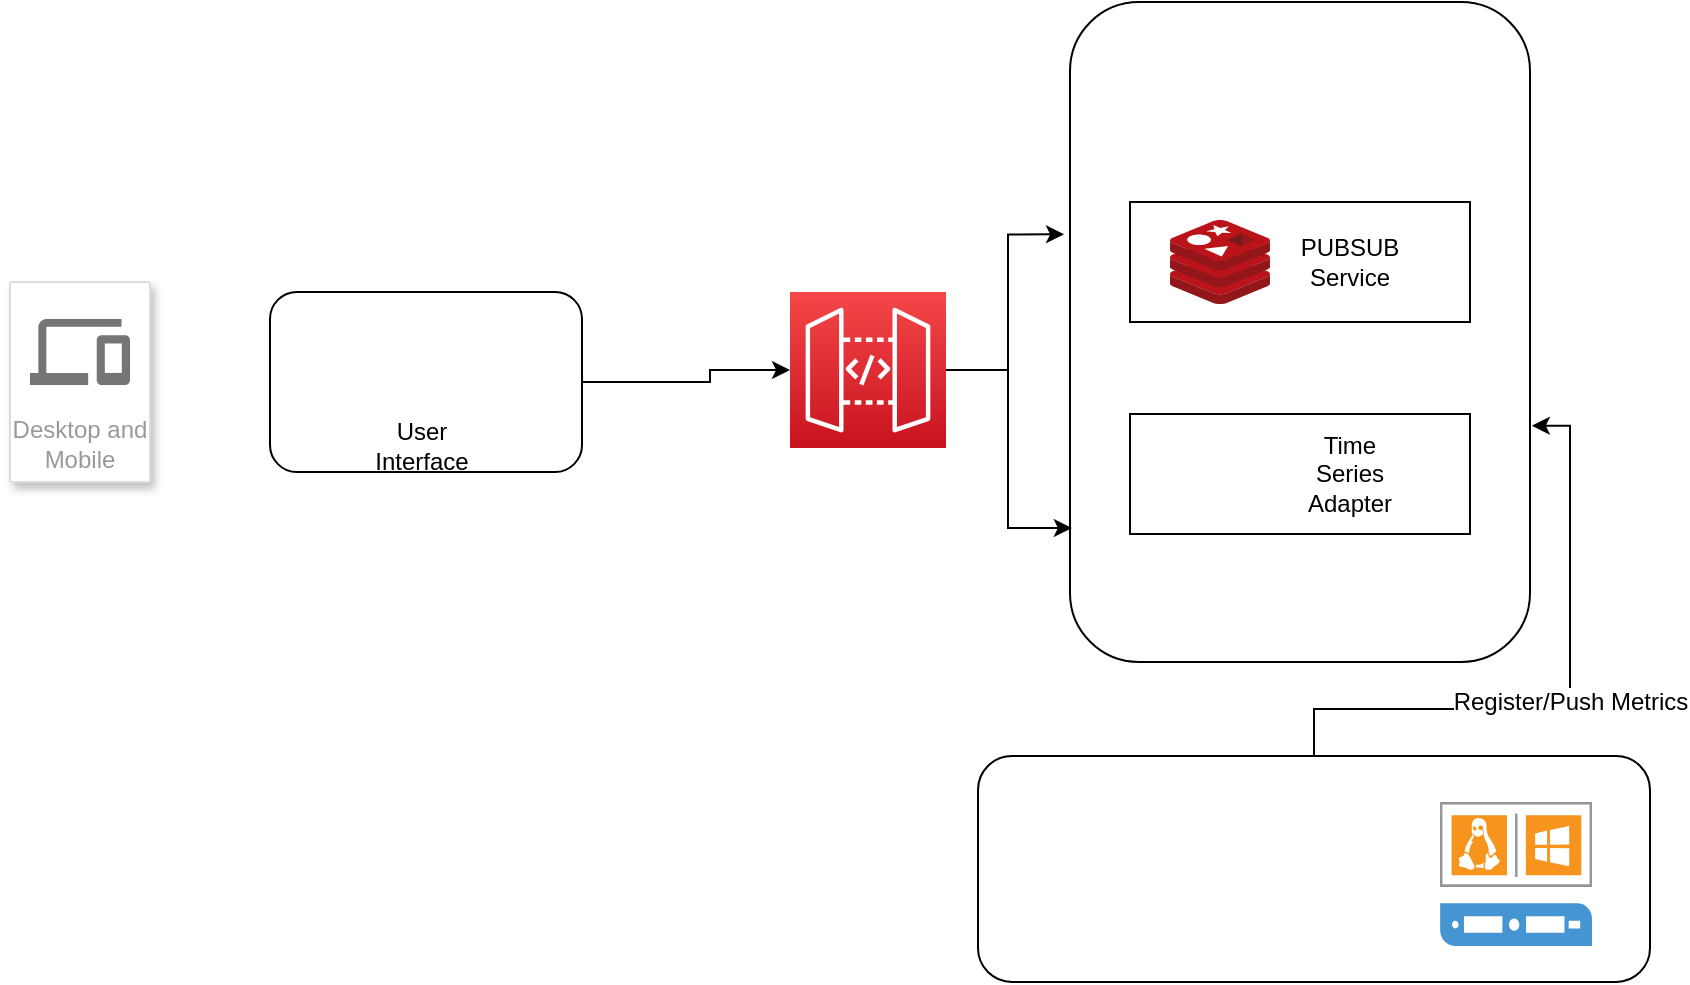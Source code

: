 <mxfile version="12.2.6" type="device" pages="1"><diagram id="Ht1M8jgEwFfnCIfOTk4-" name="Page-1"><mxGraphModel dx="932" dy="479" grid="1" gridSize="10" guides="1" tooltips="1" connect="1" arrows="1" fold="1" page="1" pageScale="1" pageWidth="1169" pageHeight="827" math="0" shadow="0"><root><mxCell id="0"/><mxCell id="1" parent="0"/><mxCell id="8xzhJSRMJq3YxCfF6iTU-29" style="edgeStyle=orthogonalEdgeStyle;rounded=0;orthogonalLoop=1;jettySize=auto;html=1;entryX=1.004;entryY=0.642;entryDx=0;entryDy=0;entryPerimeter=0;" edge="1" parent="1" source="8xzhJSRMJq3YxCfF6iTU-28" target="8xzhJSRMJq3YxCfF6iTU-27"><mxGeometry relative="1" as="geometry"/></mxCell><mxCell id="8xzhJSRMJq3YxCfF6iTU-30" value="Register/Push Metrics" style="text;html=1;resizable=0;points=[];align=center;verticalAlign=middle;labelBackgroundColor=#ffffff;" vertex="1" connectable="0" parent="8xzhJSRMJq3YxCfF6iTU-29"><mxGeometry x="0.16" y="-1" relative="1" as="geometry"><mxPoint x="-1" y="26" as="offset"/></mxGeometry></mxCell><mxCell id="8xzhJSRMJq3YxCfF6iTU-28" value="" style="rounded=1;whiteSpace=wrap;html=1;" vertex="1" parent="1"><mxGeometry x="594" y="447" width="336" height="113" as="geometry"/></mxCell><mxCell id="8xzhJSRMJq3YxCfF6iTU-27" value="" style="rounded=1;whiteSpace=wrap;html=1;" vertex="1" parent="1"><mxGeometry x="640" y="70" width="230" height="330" as="geometry"/></mxCell><mxCell id="8xzhJSRMJq3YxCfF6iTU-9" value="" style="text;html=1;strokeColor=#000000;fillColor=#ffffff;align=center;verticalAlign=middle;whiteSpace=wrap;rounded=0;fontFamily=Helvetica;fontSize=12;fontColor=#000000;" vertex="1" parent="1"><mxGeometry x="670" y="170" width="170" height="60" as="geometry"/></mxCell><mxCell id="8xzhJSRMJq3YxCfF6iTU-12" style="edgeStyle=orthogonalEdgeStyle;rounded=0;orthogonalLoop=1;jettySize=auto;html=1;exitX=1;exitY=0.5;exitDx=0;exitDy=0;" edge="1" parent="1" source="8xzhJSRMJq3YxCfF6iTU-6" target="8xzhJSRMJq3YxCfF6iTU-7"><mxGeometry relative="1" as="geometry"><Array as="points"><mxPoint x="460" y="260"/><mxPoint x="460" y="254"/></Array></mxGeometry></mxCell><mxCell id="8xzhJSRMJq3YxCfF6iTU-6" value="" style="rounded=1;whiteSpace=wrap;html=1;" vertex="1" parent="1"><mxGeometry x="240" y="215" width="156" height="90" as="geometry"/></mxCell><mxCell id="8xzhJSRMJq3YxCfF6iTU-3" value="Desktop and Mobile" style="strokeColor=#dddddd;shadow=1;strokeWidth=1;rounded=1;absoluteArcSize=1;arcSize=2;labelPosition=center;verticalLabelPosition=middle;align=center;verticalAlign=bottom;spacingLeft=0;fontColor=#999999;fontSize=12;whiteSpace=wrap;spacingBottom=2;" vertex="1" parent="1"><mxGeometry x="110" y="210" width="70" height="100" as="geometry"/></mxCell><mxCell id="8xzhJSRMJq3YxCfF6iTU-4" value="" style="dashed=0;connectable=0;html=1;fillColor=#757575;strokeColor=none;shape=mxgraph.gcp2.desktop_and_mobile;part=1;" vertex="1" parent="8xzhJSRMJq3YxCfF6iTU-3"><mxGeometry x="0.5" width="50" height="33" relative="1" as="geometry"><mxPoint x="-25" y="18.5" as="offset"/></mxGeometry></mxCell><mxCell id="8xzhJSRMJq3YxCfF6iTU-5" value="" style="shape=image;html=1;verticalAlign=top;verticalLabelPosition=bottom;labelBackgroundColor=#ffffff;imageAspect=0;aspect=fixed;image=https://cdn4.iconfinder.com/data/icons/logos-3/600/React.js_logo-128.png" vertex="1" parent="1"><mxGeometry x="284" y="210" width="68" height="68" as="geometry"/></mxCell><mxCell id="8xzhJSRMJq3YxCfF6iTU-31" style="edgeStyle=orthogonalEdgeStyle;rounded=0;orthogonalLoop=1;jettySize=auto;html=1;entryX=-0.013;entryY=0.352;entryDx=0;entryDy=0;entryPerimeter=0;" edge="1" parent="1" source="8xzhJSRMJq3YxCfF6iTU-7" target="8xzhJSRMJq3YxCfF6iTU-27"><mxGeometry relative="1" as="geometry"><Array as="points"><mxPoint x="609" y="254"/><mxPoint x="609" y="186"/></Array></mxGeometry></mxCell><mxCell id="8xzhJSRMJq3YxCfF6iTU-32" style="edgeStyle=orthogonalEdgeStyle;rounded=0;orthogonalLoop=1;jettySize=auto;html=1;entryX=0.004;entryY=0.797;entryDx=0;entryDy=0;entryPerimeter=0;" edge="1" parent="1" source="8xzhJSRMJq3YxCfF6iTU-7" target="8xzhJSRMJq3YxCfF6iTU-27"><mxGeometry relative="1" as="geometry"/></mxCell><mxCell id="8xzhJSRMJq3YxCfF6iTU-7" value="" style="outlineConnect=0;fontColor=#232F3E;gradientColor=#F54749;gradientDirection=north;fillColor=#C7131F;strokeColor=#ffffff;dashed=0;verticalLabelPosition=bottom;verticalAlign=top;align=center;html=1;fontSize=12;fontStyle=0;aspect=fixed;shape=mxgraph.aws4.resourceIcon;resIcon=mxgraph.aws4.api_gateway;" vertex="1" parent="1"><mxGeometry x="500" y="215" width="78" height="78" as="geometry"/></mxCell><mxCell id="8xzhJSRMJq3YxCfF6iTU-8" value="" style="aspect=fixed;html=1;points=[];align=center;image;fontSize=12;image=img/lib/mscae/Cache_Redis_Product.svg;" vertex="1" parent="1"><mxGeometry x="690" y="179" width="50" height="42" as="geometry"/></mxCell><mxCell id="8xzhJSRMJq3YxCfF6iTU-10" value="User Interface" style="text;html=1;strokeColor=none;fillColor=none;align=center;verticalAlign=middle;whiteSpace=wrap;rounded=0;" vertex="1" parent="1"><mxGeometry x="296" y="282" width="40" height="20" as="geometry"/></mxCell><mxCell id="8xzhJSRMJq3YxCfF6iTU-13" value="PUBSUB Service" style="text;html=1;strokeColor=none;fillColor=none;align=center;verticalAlign=middle;whiteSpace=wrap;rounded=0;" vertex="1" parent="1"><mxGeometry x="760" y="190" width="40" height="20" as="geometry"/></mxCell><mxCell id="8xzhJSRMJq3YxCfF6iTU-14" value="" style="text;html=1;strokeColor=#000000;fillColor=#ffffff;align=center;verticalAlign=middle;whiteSpace=wrap;rounded=0;fontFamily=Helvetica;fontSize=12;fontColor=#000000;" vertex="1" parent="1"><mxGeometry x="670" y="276" width="170" height="60" as="geometry"/></mxCell><mxCell id="8xzhJSRMJq3YxCfF6iTU-16" value="Time Series Adapter" style="text;html=1;strokeColor=none;fillColor=none;align=center;verticalAlign=middle;whiteSpace=wrap;rounded=0;" vertex="1" parent="1"><mxGeometry x="760" y="296" width="40" height="20" as="geometry"/></mxCell><mxCell id="8xzhJSRMJq3YxCfF6iTU-17" value="" style="shape=image;html=1;verticalAlign=top;verticalLabelPosition=bottom;labelBackgroundColor=#ffffff;imageAspect=0;aspect=fixed;image=https://cdn4.iconfinder.com/data/icons/general-office/91/General_Office_61-128.png" vertex="1" parent="1"><mxGeometry x="686" y="279" width="59" height="59" as="geometry"/></mxCell><mxCell id="8xzhJSRMJq3YxCfF6iTU-24" value="" style="shape=image;html=1;verticalAlign=top;verticalLabelPosition=bottom;labelBackgroundColor=#ffffff;imageAspect=0;aspect=fixed;image=https://cdn0.iconfinder.com/data/icons/flat-round-system/512/raspberry-128.png" vertex="1" parent="1"><mxGeometry x="723" y="472" width="68" height="68" as="geometry"/></mxCell><mxCell id="8xzhJSRMJq3YxCfF6iTU-25" value="" style="shadow=0;dashed=0;html=1;strokeColor=none;fillColor=#4495D1;labelPosition=center;verticalLabelPosition=bottom;verticalAlign=top;align=center;outlineConnect=0;shape=mxgraph.veeam.windows_linux_server;" vertex="1" parent="1"><mxGeometry x="825" y="470" width="76" height="72" as="geometry"/></mxCell><mxCell id="8xzhJSRMJq3YxCfF6iTU-26" value="" style="shape=image;html=1;verticalAlign=top;verticalLabelPosition=bottom;labelBackgroundColor=#ffffff;imageAspect=0;aspect=fixed;image=https://cdn4.iconfinder.com/data/icons/iconize-apple-devices-freebies/128/apple-08-128.png" vertex="1" parent="1"><mxGeometry x="619" y="472" width="70" height="70" as="geometry"/></mxCell></root></mxGraphModel></diagram></mxfile>